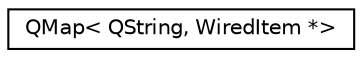 digraph "类继承关系图"
{
  edge [fontname="Helvetica",fontsize="10",labelfontname="Helvetica",labelfontsize="10"];
  node [fontname="Helvetica",fontsize="10",shape=record];
  rankdir="LR";
  Node0 [label="QMap\< QString, WiredItem *\>",height=0.2,width=0.4,color="black", fillcolor="white", style="filled",URL="$class_q_map.html"];
}
